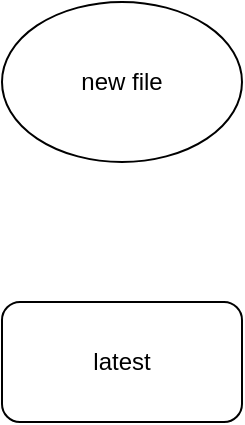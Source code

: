 <mxfile version="20.5.3" type="github">
  <diagram id="gO3Jy4rZHEdBHrkhzuKl" name="Page-1">
    <mxGraphModel dx="1203" dy="780" grid="1" gridSize="10" guides="1" tooltips="1" connect="1" arrows="1" fold="1" page="1" pageScale="1" pageWidth="850" pageHeight="1100" math="0" shadow="0">
      <root>
        <mxCell id="0" />
        <mxCell id="1" parent="0" />
        <mxCell id="fk0CSFVy_i5N8Pg7T_2e-1" value="new file" style="ellipse;whiteSpace=wrap;html=1;" vertex="1" parent="1">
          <mxGeometry x="400" y="240" width="120" height="80" as="geometry" />
        </mxCell>
        <mxCell id="fk0CSFVy_i5N8Pg7T_2e-2" value="latest" style="rounded=1;whiteSpace=wrap;html=1;" vertex="1" parent="1">
          <mxGeometry x="400" y="390" width="120" height="60" as="geometry" />
        </mxCell>
      </root>
    </mxGraphModel>
  </diagram>
</mxfile>

